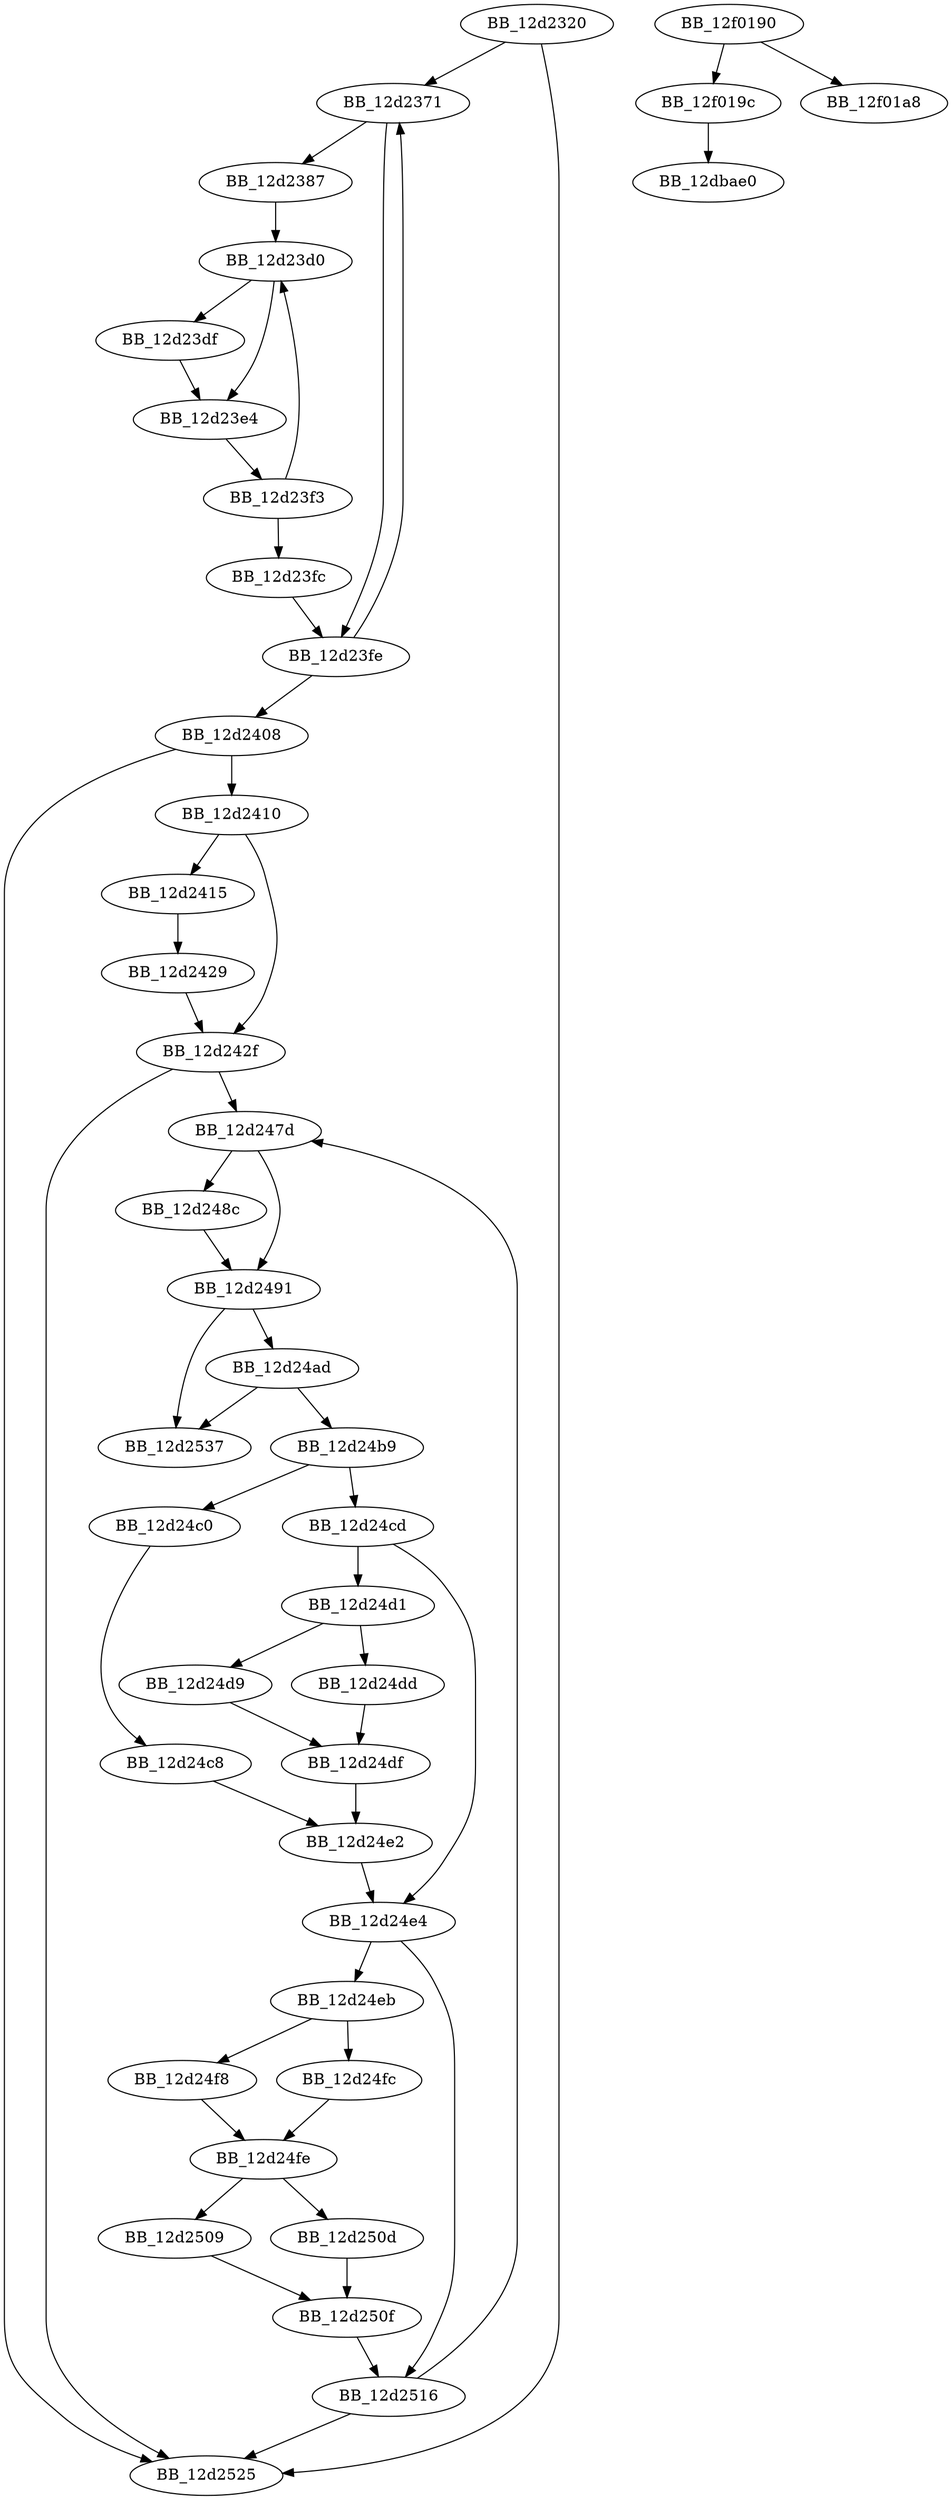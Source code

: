 DiGraph sub_12D2320{
BB_12d2320->BB_12d2371
BB_12d2320->BB_12d2525
BB_12d2371->BB_12d2387
BB_12d2371->BB_12d23fe
BB_12d2387->BB_12d23d0
BB_12d23d0->BB_12d23df
BB_12d23d0->BB_12d23e4
BB_12d23df->BB_12d23e4
BB_12d23e4->BB_12d23f3
BB_12d23f3->BB_12d23d0
BB_12d23f3->BB_12d23fc
BB_12d23fc->BB_12d23fe
BB_12d23fe->BB_12d2371
BB_12d23fe->BB_12d2408
BB_12d2408->BB_12d2410
BB_12d2408->BB_12d2525
BB_12d2410->BB_12d2415
BB_12d2410->BB_12d242f
BB_12d2415->BB_12d2429
BB_12d2429->BB_12d242f
BB_12d242f->BB_12d247d
BB_12d242f->BB_12d2525
BB_12d247d->BB_12d248c
BB_12d247d->BB_12d2491
BB_12d248c->BB_12d2491
BB_12d2491->BB_12d24ad
BB_12d2491->BB_12d2537
BB_12d24ad->BB_12d24b9
BB_12d24ad->BB_12d2537
BB_12d24b9->BB_12d24c0
BB_12d24b9->BB_12d24cd
BB_12d24c0->BB_12d24c8
BB_12d24c8->BB_12d24e2
BB_12d24cd->BB_12d24d1
BB_12d24cd->BB_12d24e4
BB_12d24d1->BB_12d24d9
BB_12d24d1->BB_12d24dd
BB_12d24d9->BB_12d24df
BB_12d24dd->BB_12d24df
BB_12d24df->BB_12d24e2
BB_12d24e2->BB_12d24e4
BB_12d24e4->BB_12d24eb
BB_12d24e4->BB_12d2516
BB_12d24eb->BB_12d24f8
BB_12d24eb->BB_12d24fc
BB_12d24f8->BB_12d24fe
BB_12d24fc->BB_12d24fe
BB_12d24fe->BB_12d2509
BB_12d24fe->BB_12d250d
BB_12d2509->BB_12d250f
BB_12d250d->BB_12d250f
BB_12d250f->BB_12d2516
BB_12d2516->BB_12d247d
BB_12d2516->BB_12d2525
BB_12f0190->BB_12f019c
BB_12f0190->BB_12f01a8
BB_12f019c->BB_12dbae0
}
